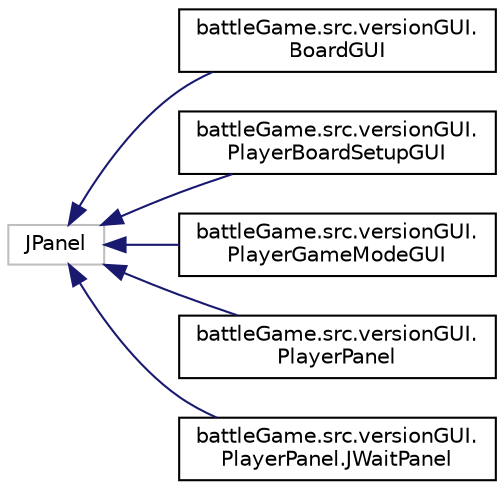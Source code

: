 digraph "Graphical Class Hierarchy"
{
  edge [fontname="Helvetica",fontsize="10",labelfontname="Helvetica",labelfontsize="10"];
  node [fontname="Helvetica",fontsize="10",shape=record];
  rankdir="LR";
  Node1 [label="JPanel",height=0.2,width=0.4,color="grey75", fillcolor="white", style="filled"];
  Node1 -> Node2 [dir="back",color="midnightblue",fontsize="10",style="solid",fontname="Helvetica"];
  Node2 [label="battleGame.src.versionGUI.\lBoardGUI",height=0.2,width=0.4,color="black", fillcolor="white", style="filled",URL="$classbattleGame_1_1src_1_1versionGUI_1_1BoardGUI.html"];
  Node1 -> Node3 [dir="back",color="midnightblue",fontsize="10",style="solid",fontname="Helvetica"];
  Node3 [label="battleGame.src.versionGUI.\lPlayerBoardSetupGUI",height=0.2,width=0.4,color="black", fillcolor="white", style="filled",URL="$classbattleGame_1_1src_1_1versionGUI_1_1PlayerBoardSetupGUI.html"];
  Node1 -> Node4 [dir="back",color="midnightblue",fontsize="10",style="solid",fontname="Helvetica"];
  Node4 [label="battleGame.src.versionGUI.\lPlayerGameModeGUI",height=0.2,width=0.4,color="black", fillcolor="white", style="filled",URL="$classbattleGame_1_1src_1_1versionGUI_1_1PlayerGameModeGUI.html"];
  Node1 -> Node5 [dir="back",color="midnightblue",fontsize="10",style="solid",fontname="Helvetica"];
  Node5 [label="battleGame.src.versionGUI.\lPlayerPanel",height=0.2,width=0.4,color="black", fillcolor="white", style="filled",URL="$classbattleGame_1_1src_1_1versionGUI_1_1PlayerPanel.html"];
  Node1 -> Node6 [dir="back",color="midnightblue",fontsize="10",style="solid",fontname="Helvetica"];
  Node6 [label="battleGame.src.versionGUI.\lPlayerPanel.JWaitPanel",height=0.2,width=0.4,color="black", fillcolor="white", style="filled",URL="$classbattleGame_1_1src_1_1versionGUI_1_1PlayerPanel_1_1JWaitPanel.html"];
}
